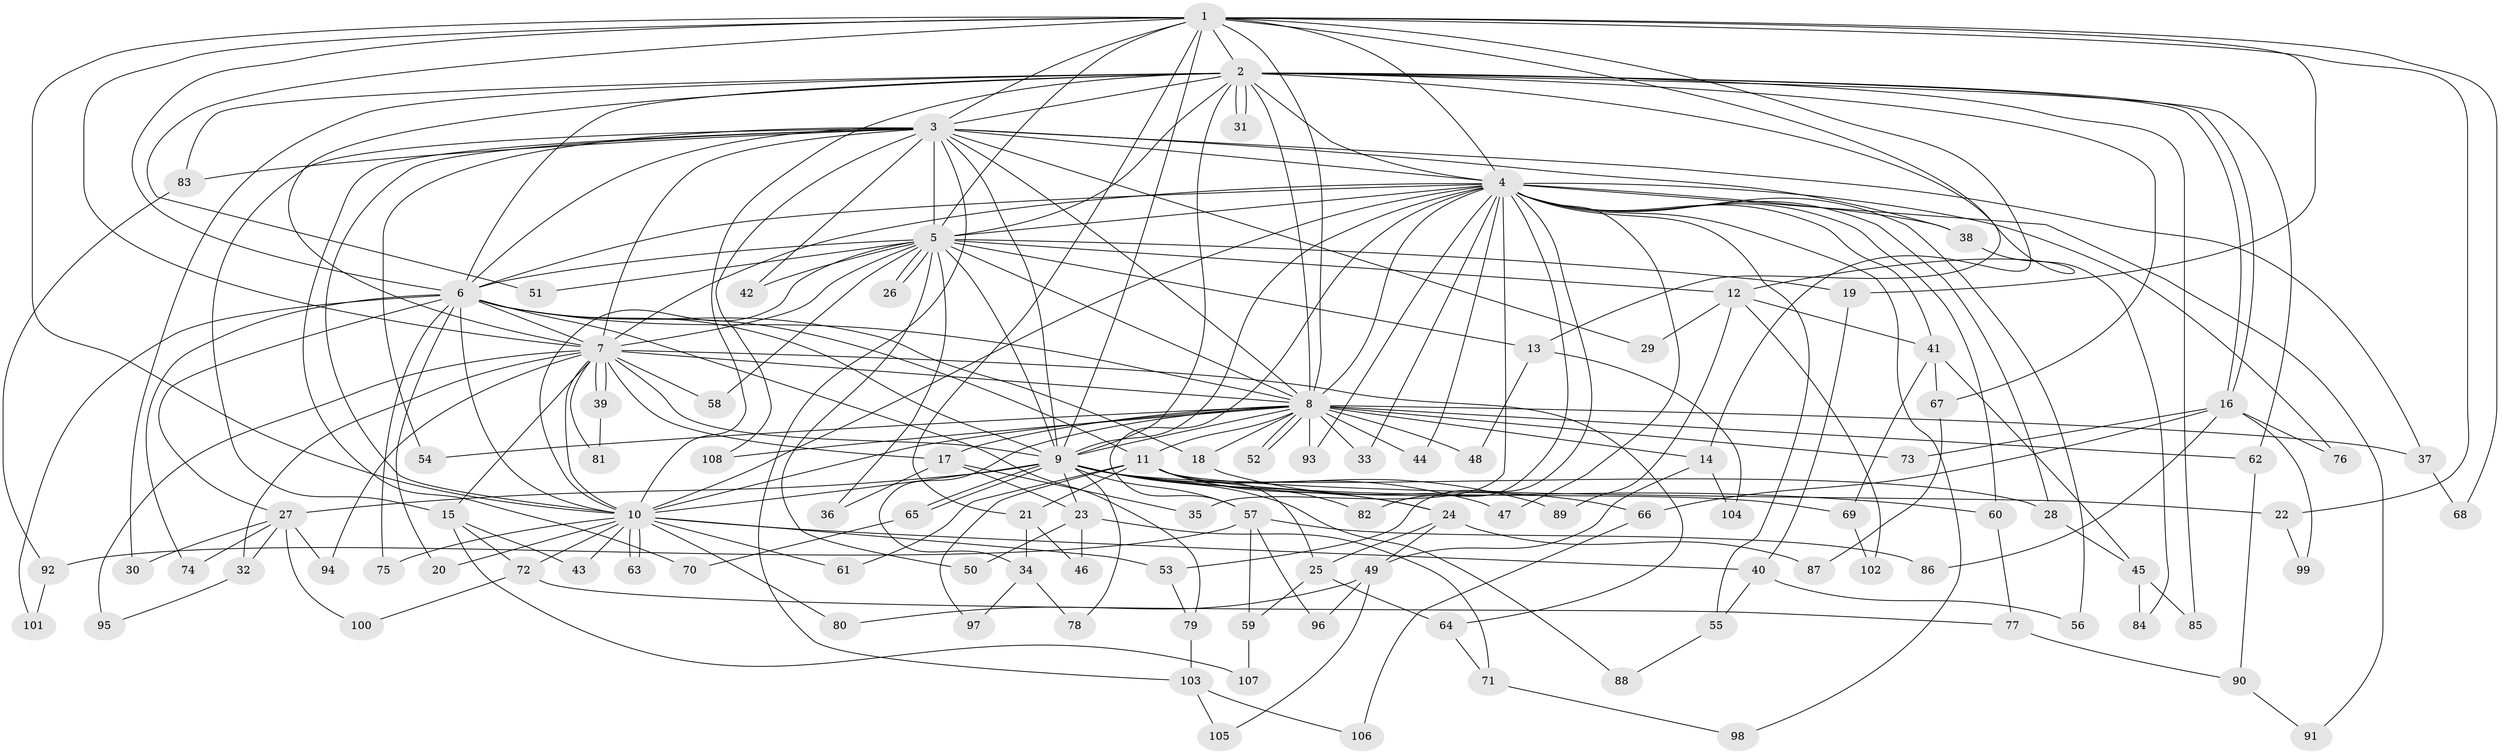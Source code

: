 // Generated by graph-tools (version 1.1) at 2025/25/03/09/25 03:25:49]
// undirected, 108 vertices, 241 edges
graph export_dot {
graph [start="1"]
  node [color=gray90,style=filled];
  1;
  2;
  3;
  4;
  5;
  6;
  7;
  8;
  9;
  10;
  11;
  12;
  13;
  14;
  15;
  16;
  17;
  18;
  19;
  20;
  21;
  22;
  23;
  24;
  25;
  26;
  27;
  28;
  29;
  30;
  31;
  32;
  33;
  34;
  35;
  36;
  37;
  38;
  39;
  40;
  41;
  42;
  43;
  44;
  45;
  46;
  47;
  48;
  49;
  50;
  51;
  52;
  53;
  54;
  55;
  56;
  57;
  58;
  59;
  60;
  61;
  62;
  63;
  64;
  65;
  66;
  67;
  68;
  69;
  70;
  71;
  72;
  73;
  74;
  75;
  76;
  77;
  78;
  79;
  80;
  81;
  82;
  83;
  84;
  85;
  86;
  87;
  88;
  89;
  90;
  91;
  92;
  93;
  94;
  95;
  96;
  97;
  98;
  99;
  100;
  101;
  102;
  103;
  104;
  105;
  106;
  107;
  108;
  1 -- 2;
  1 -- 3;
  1 -- 4;
  1 -- 5;
  1 -- 6;
  1 -- 7;
  1 -- 8;
  1 -- 9;
  1 -- 10;
  1 -- 13;
  1 -- 14;
  1 -- 19;
  1 -- 21;
  1 -- 22;
  1 -- 51;
  1 -- 68;
  2 -- 3;
  2 -- 4;
  2 -- 5;
  2 -- 6;
  2 -- 7;
  2 -- 8;
  2 -- 9;
  2 -- 10;
  2 -- 12;
  2 -- 16;
  2 -- 16;
  2 -- 30;
  2 -- 31;
  2 -- 31;
  2 -- 62;
  2 -- 67;
  2 -- 83;
  2 -- 85;
  3 -- 4;
  3 -- 5;
  3 -- 6;
  3 -- 7;
  3 -- 8;
  3 -- 9;
  3 -- 10;
  3 -- 15;
  3 -- 29;
  3 -- 37;
  3 -- 38;
  3 -- 42;
  3 -- 54;
  3 -- 70;
  3 -- 83;
  3 -- 103;
  3 -- 108;
  4 -- 5;
  4 -- 6;
  4 -- 7;
  4 -- 8;
  4 -- 9;
  4 -- 10;
  4 -- 28;
  4 -- 33;
  4 -- 35;
  4 -- 38;
  4 -- 41;
  4 -- 44;
  4 -- 47;
  4 -- 53;
  4 -- 55;
  4 -- 56;
  4 -- 57;
  4 -- 60;
  4 -- 76;
  4 -- 82;
  4 -- 91;
  4 -- 93;
  4 -- 98;
  5 -- 6;
  5 -- 7;
  5 -- 8;
  5 -- 9;
  5 -- 10;
  5 -- 12;
  5 -- 13;
  5 -- 19;
  5 -- 26;
  5 -- 26;
  5 -- 36;
  5 -- 42;
  5 -- 50;
  5 -- 51;
  5 -- 58;
  6 -- 7;
  6 -- 8;
  6 -- 9;
  6 -- 10;
  6 -- 11;
  6 -- 18;
  6 -- 20;
  6 -- 27;
  6 -- 74;
  6 -- 75;
  6 -- 79;
  6 -- 101;
  7 -- 8;
  7 -- 9;
  7 -- 10;
  7 -- 15;
  7 -- 17;
  7 -- 32;
  7 -- 39;
  7 -- 39;
  7 -- 58;
  7 -- 64;
  7 -- 81;
  7 -- 94;
  7 -- 95;
  8 -- 9;
  8 -- 10;
  8 -- 11;
  8 -- 14;
  8 -- 17;
  8 -- 18;
  8 -- 33;
  8 -- 34;
  8 -- 37;
  8 -- 44;
  8 -- 48;
  8 -- 52;
  8 -- 52;
  8 -- 54;
  8 -- 62;
  8 -- 73;
  8 -- 93;
  8 -- 108;
  9 -- 10;
  9 -- 23;
  9 -- 24;
  9 -- 27;
  9 -- 28;
  9 -- 47;
  9 -- 57;
  9 -- 60;
  9 -- 65;
  9 -- 65;
  9 -- 78;
  9 -- 88;
  9 -- 89;
  10 -- 20;
  10 -- 40;
  10 -- 43;
  10 -- 53;
  10 -- 61;
  10 -- 63;
  10 -- 63;
  10 -- 72;
  10 -- 75;
  10 -- 80;
  11 -- 21;
  11 -- 22;
  11 -- 24;
  11 -- 25;
  11 -- 61;
  11 -- 69;
  11 -- 82;
  11 -- 97;
  12 -- 29;
  12 -- 41;
  12 -- 89;
  12 -- 102;
  13 -- 48;
  13 -- 104;
  14 -- 49;
  14 -- 104;
  15 -- 43;
  15 -- 72;
  15 -- 107;
  16 -- 66;
  16 -- 73;
  16 -- 76;
  16 -- 86;
  16 -- 99;
  17 -- 23;
  17 -- 35;
  17 -- 36;
  18 -- 66;
  19 -- 40;
  21 -- 34;
  21 -- 46;
  22 -- 99;
  23 -- 46;
  23 -- 50;
  23 -- 71;
  24 -- 25;
  24 -- 49;
  24 -- 87;
  25 -- 59;
  25 -- 64;
  27 -- 30;
  27 -- 32;
  27 -- 74;
  27 -- 94;
  27 -- 100;
  28 -- 45;
  32 -- 95;
  34 -- 78;
  34 -- 97;
  37 -- 68;
  38 -- 84;
  39 -- 81;
  40 -- 55;
  40 -- 56;
  41 -- 45;
  41 -- 67;
  41 -- 69;
  45 -- 84;
  45 -- 85;
  49 -- 80;
  49 -- 96;
  49 -- 105;
  53 -- 79;
  55 -- 88;
  57 -- 59;
  57 -- 86;
  57 -- 92;
  57 -- 96;
  59 -- 107;
  60 -- 77;
  62 -- 90;
  64 -- 71;
  65 -- 70;
  66 -- 106;
  67 -- 87;
  69 -- 102;
  71 -- 98;
  72 -- 77;
  72 -- 100;
  77 -- 90;
  79 -- 103;
  83 -- 92;
  90 -- 91;
  92 -- 101;
  103 -- 105;
  103 -- 106;
}
